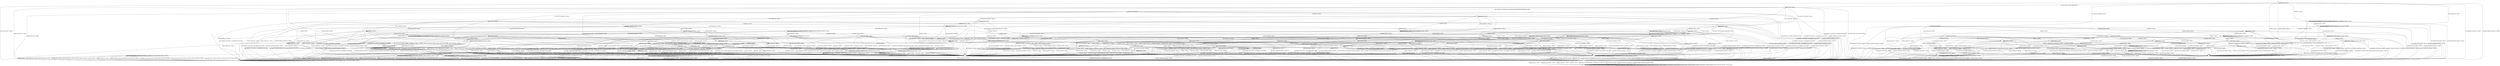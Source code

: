 digraph g {

	s0 [shape="circle" label="s0"];
	s1 [shape="circle" label="s1"];
	s2 [shape="circle" label="s2"];
	s3 [shape="circle" label="s3"];
	s4 [shape="circle" label="s4"];
	s5 [shape="circle" label="s5"];
	s6 [shape="circle" label="s6"];
	s7 [shape="circle" label="s7"];
	s8 [shape="circle" label="s8"];
	s9 [shape="circle" label="s9"];
	s10 [shape="circle" label="s10"];
	s11 [shape="circle" label="s11"];
	s12 [shape="circle" label="s12"];
	s13 [shape="circle" label="s13"];
	s14 [shape="circle" label="s14"];
	s15 [shape="circle" label="s15"];
	s16 [shape="circle" label="s16"];
	s17 [shape="circle" label="s17"];
	s18 [shape="circle" label="s18"];
	s19 [shape="circle" label="s19"];
	s20 [shape="circle" label="s20"];
	s21 [shape="circle" label="s21"];
	s22 [shape="circle" label="s22"];
	s23 [shape="circle" label="s23"];
	s24 [shape="circle" label="s24"];
	s25 [shape="circle" label="s25"];
	s26 [shape="circle" label="s26"];
	s27 [shape="circle" label="s27"];
	s28 [shape="circle" label="s28"];
	s29 [shape="circle" label="s29"];
	s30 [shape="circle" label="s30"];
	s31 [shape="circle" label="s31"];
	s32 [shape="circle" label="s32"];
	s33 [shape="circle" label="s33"];
	s34 [shape="circle" label="s34"];
	s35 [shape="circle" label="s35"];
	s36 [shape="circle" label="s36"];
	s37 [shape="circle" label="s37"];
	s38 [shape="circle" label="s38"];
	s39 [shape="circle" label="s39"];
	s40 [shape="circle" label="s40"];
	s41 [shape="circle" label="s41"];
	s42 [shape="circle" label="s42"];
	s43 [shape="circle" label="s43"];
	s44 [shape="circle" label="s44"];
	s45 [shape="circle" label="s45"];
	s46 [shape="circle" label="s46"];
	s47 [shape="circle" label="s47"];
	s48 [shape="circle" label="s48"];
	s49 [shape="circle" label="s49"];
	s50 [shape="circle" label="s50"];
	s51 [shape="circle" label="s51"];
	s52 [shape="circle" label="s52"];
	s53 [shape="circle" label="s53"];
	s54 [shape="circle" label="s54"];
	s55 [shape="circle" label="s55"];
	s56 [shape="circle" label="s56"];
	s57 [shape="circle" label="s57"];
	s58 [shape="circle" label="s58"];
	s59 [shape="circle" label="s59"];
	s60 [shape="circle" label="s60"];
	s61 [shape="circle" label="s61"];
	s62 [shape="circle" label="s62"];
	s63 [shape="circle" label="s63"];
	s64 [shape="circle" label="s64"];
	s65 [shape="circle" label="s65"];
	s66 [shape="circle" label="s66"];
	s67 [shape="circle" label="s67"];
	s68 [shape="circle" label="s68"];
	s69 [shape="circle" label="s69"];
	s70 [shape="circle" label="s70"];
	s71 [shape="circle" label="s71"];
	s72 [shape="circle" label="s72"];
	s73 [shape="circle" label="s73"];
	s74 [shape="circle" label="s74"];
	s75 [shape="circle" label="s75"];
	s76 [shape="circle" label="s76"];
	s0 -> s2 [label="RSA_CLIENT_HELLO / HELLO_VERIFY_REQUEST"];
	s0 -> s8 [label="RSA_CLIENT_KEY_EXCHANGE / TIMEOUT"];
	s0 -> s6 [label="CHANGE_CIPHER_SPEC / TIMEOUT"];
	s0 -> s5 [label="FINISHED / TIMEOUT"];
	s0 -> s0 [label="APPLICATION / TIMEOUT"];
	s0 -> s25 [label="CERTIFICATE / TIMEOUT"];
	s0 -> s10 [label="EMPTY_CERTIFICATE / TIMEOUT"];
	s0 -> s5 [label="CERTIFICATE_VERIFY / TIMEOUT"];
	s0 -> s1 [label="Alert(WARNING,CLOSE_NOTIFY) / TIMEOUT"];
	s0 -> s1 [label="Alert(FATAL,UNEXPECTED_MESSAGE) / TIMEOUT"];
	s1 -> s3 [label="RSA_CLIENT_HELLO / TIMEOUT"];
	s1 -> s3 [label="RSA_CLIENT_KEY_EXCHANGE / TIMEOUT"];
	s1 -> s3 [label="CHANGE_CIPHER_SPEC / TIMEOUT"];
	s1 -> s3 [label="FINISHED / TIMEOUT"];
	s1 -> s3 [label="APPLICATION / TIMEOUT"];
	s1 -> s3 [label="CERTIFICATE / TIMEOUT"];
	s1 -> s3 [label="EMPTY_CERTIFICATE / TIMEOUT"];
	s1 -> s3 [label="CERTIFICATE_VERIFY / TIMEOUT"];
	s1 -> s3 [label="Alert(WARNING,CLOSE_NOTIFY) / TIMEOUT"];
	s1 -> s3 [label="Alert(FATAL,UNEXPECTED_MESSAGE) / TIMEOUT"];
	s2 -> s4 [label="RSA_CLIENT_HELLO / SERVER_HELLO,CERTIFICATE,CERTIFICATE_REQUEST,SERVER_HELLO_DONE"];
	s2 -> s17 [label="RSA_CLIENT_KEY_EXCHANGE / TIMEOUT"];
	s2 -> s6 [label="CHANGE_CIPHER_SPEC / TIMEOUT"];
	s2 -> s29 [label="FINISHED / TIMEOUT"];
	s2 -> s2 [label="APPLICATION / TIMEOUT"];
	s2 -> s18 [label="CERTIFICATE / TIMEOUT"];
	s2 -> s21 [label="EMPTY_CERTIFICATE / TIMEOUT"];
	s2 -> s29 [label="CERTIFICATE_VERIFY / TIMEOUT"];
	s2 -> s1 [label="Alert(WARNING,CLOSE_NOTIFY) / Alert(WARNING,CLOSE_NOTIFY)"];
	s2 -> s1 [label="Alert(FATAL,UNEXPECTED_MESSAGE) / TIMEOUT"];
	s3 -> s3 [label="RSA_CLIENT_HELLO / SOCKET_CLOSED"];
	s3 -> s3 [label="RSA_CLIENT_KEY_EXCHANGE / SOCKET_CLOSED"];
	s3 -> s3 [label="CHANGE_CIPHER_SPEC / SOCKET_CLOSED"];
	s3 -> s3 [label="FINISHED / SOCKET_CLOSED"];
	s3 -> s3 [label="APPLICATION / SOCKET_CLOSED"];
	s3 -> s3 [label="CERTIFICATE / SOCKET_CLOSED"];
	s3 -> s3 [label="EMPTY_CERTIFICATE / SOCKET_CLOSED"];
	s3 -> s3 [label="CERTIFICATE_VERIFY / SOCKET_CLOSED"];
	s3 -> s3 [label="Alert(WARNING,CLOSE_NOTIFY) / SOCKET_CLOSED"];
	s3 -> s3 [label="Alert(FATAL,UNEXPECTED_MESSAGE) / SOCKET_CLOSED"];
	s4 -> s1 [label="RSA_CLIENT_HELLO / Alert(FATAL,UNEXPECTED_MESSAGE)"];
	s4 -> s7 [label="RSA_CLIENT_KEY_EXCHANGE / TIMEOUT"];
	s4 -> s6 [label="CHANGE_CIPHER_SPEC / TIMEOUT"];
	s4 -> s29 [label="FINISHED / TIMEOUT"];
	s4 -> s4 [label="APPLICATION / TIMEOUT"];
	s4 -> s48 [label="CERTIFICATE / TIMEOUT"];
	s4 -> s13 [label="EMPTY_CERTIFICATE / TIMEOUT"];
	s4 -> s29 [label="CERTIFICATE_VERIFY / TIMEOUT"];
	s4 -> s1 [label="Alert(WARNING,CLOSE_NOTIFY) / Alert(WARNING,CLOSE_NOTIFY)"];
	s4 -> s1 [label="Alert(FATAL,UNEXPECTED_MESSAGE) / TIMEOUT"];
	s5 -> s5 [label="RSA_CLIENT_HELLO / TIMEOUT"];
	s5 -> s5 [label="RSA_CLIENT_KEY_EXCHANGE / TIMEOUT"];
	s5 -> s6 [label="CHANGE_CIPHER_SPEC / TIMEOUT"];
	s5 -> s5 [label="FINISHED / TIMEOUT"];
	s5 -> s5 [label="APPLICATION / TIMEOUT"];
	s5 -> s5 [label="CERTIFICATE / TIMEOUT"];
	s5 -> s5 [label="EMPTY_CERTIFICATE / TIMEOUT"];
	s5 -> s5 [label="CERTIFICATE_VERIFY / TIMEOUT"];
	s5 -> s1 [label="Alert(WARNING,CLOSE_NOTIFY) / TIMEOUT"];
	s5 -> s1 [label="Alert(FATAL,UNEXPECTED_MESSAGE) / TIMEOUT"];
	s6 -> s6 [label="RSA_CLIENT_HELLO / TIMEOUT"];
	s6 -> s6 [label="RSA_CLIENT_KEY_EXCHANGE / TIMEOUT"];
	s6 -> s6 [label="CHANGE_CIPHER_SPEC / TIMEOUT"];
	s6 -> s6 [label="FINISHED / TIMEOUT"];
	s6 -> s6 [label="APPLICATION / TIMEOUT"];
	s6 -> s6 [label="CERTIFICATE / TIMEOUT"];
	s6 -> s6 [label="EMPTY_CERTIFICATE / TIMEOUT"];
	s6 -> s6 [label="CERTIFICATE_VERIFY / TIMEOUT"];
	s6 -> s6 [label="Alert(WARNING,CLOSE_NOTIFY) / TIMEOUT"];
	s6 -> s6 [label="Alert(FATAL,UNEXPECTED_MESSAGE) / TIMEOUT"];
	s7 -> s45 [label="RSA_CLIENT_HELLO / TIMEOUT"];
	s7 -> s29 [label="RSA_CLIENT_KEY_EXCHANGE / TIMEOUT"];
	s7 -> s30 [label="CHANGE_CIPHER_SPEC / TIMEOUT"];
	s7 -> s12 [label="FINISHED / TIMEOUT"];
	s7 -> s7 [label="APPLICATION / TIMEOUT"];
	s7 -> s54 [label="CERTIFICATE / TIMEOUT"];
	s7 -> s35 [label="EMPTY_CERTIFICATE / TIMEOUT"];
	s7 -> s14 [label="CERTIFICATE_VERIFY / TIMEOUT"];
	s7 -> s1 [label="Alert(WARNING,CLOSE_NOTIFY) / Alert(WARNING,CLOSE_NOTIFY)"];
	s7 -> s1 [label="Alert(FATAL,UNEXPECTED_MESSAGE) / TIMEOUT"];
	s8 -> s20 [label="RSA_CLIENT_HELLO / TIMEOUT"];
	s8 -> s5 [label="RSA_CLIENT_KEY_EXCHANGE / TIMEOUT"];
	s8 -> s9 [label="CHANGE_CIPHER_SPEC / TIMEOUT"];
	s8 -> s61 [label="FINISHED / TIMEOUT"];
	s8 -> s8 [label="APPLICATION / TIMEOUT"];
	s8 -> s37 [label="CERTIFICATE / TIMEOUT"];
	s8 -> s37 [label="EMPTY_CERTIFICATE / TIMEOUT"];
	s8 -> s11 [label="CERTIFICATE_VERIFY / TIMEOUT"];
	s8 -> s1 [label="Alert(WARNING,CLOSE_NOTIFY) / TIMEOUT"];
	s8 -> s1 [label="Alert(FATAL,UNEXPECTED_MESSAGE) / TIMEOUT"];
	s9 -> s1 [label="RSA_CLIENT_HELLO / TIMEOUT"];
	s9 -> s1 [label="RSA_CLIENT_KEY_EXCHANGE / TIMEOUT"];
	s9 -> s6 [label="CHANGE_CIPHER_SPEC / TIMEOUT"];
	s9 -> s1 [label="FINISHED / TIMEOUT"];
	s9 -> s9 [label="APPLICATION / TIMEOUT"];
	s9 -> s1 [label="CERTIFICATE / TIMEOUT"];
	s9 -> s1 [label="EMPTY_CERTIFICATE / TIMEOUT"];
	s9 -> s1 [label="CERTIFICATE_VERIFY / TIMEOUT"];
	s9 -> s9 [label="Alert(WARNING,CLOSE_NOTIFY) / TIMEOUT"];
	s9 -> s9 [label="Alert(FATAL,UNEXPECTED_MESSAGE) / TIMEOUT"];
	s10 -> s38 [label="RSA_CLIENT_HELLO / TIMEOUT"];
	s10 -> s37 [label="RSA_CLIENT_KEY_EXCHANGE / TIMEOUT"];
	s10 -> s9 [label="CHANGE_CIPHER_SPEC / TIMEOUT"];
	s10 -> s10 [label="FINISHED / TIMEOUT"];
	s10 -> s10 [label="APPLICATION / TIMEOUT"];
	s10 -> s5 [label="CERTIFICATE / TIMEOUT"];
	s10 -> s5 [label="EMPTY_CERTIFICATE / TIMEOUT"];
	s10 -> s10 [label="CERTIFICATE_VERIFY / TIMEOUT"];
	s10 -> s1 [label="Alert(WARNING,CLOSE_NOTIFY) / TIMEOUT"];
	s10 -> s1 [label="Alert(FATAL,UNEXPECTED_MESSAGE) / TIMEOUT"];
	s11 -> s43 [label="RSA_CLIENT_HELLO / TIMEOUT"];
	s11 -> s5 [label="RSA_CLIENT_KEY_EXCHANGE / TIMEOUT"];
	s11 -> s9 [label="CHANGE_CIPHER_SPEC / TIMEOUT"];
	s11 -> s36 [label="FINISHED / TIMEOUT"];
	s11 -> s11 [label="APPLICATION / TIMEOUT"];
	s11 -> s11 [label="CERTIFICATE / TIMEOUT"];
	s11 -> s11 [label="EMPTY_CERTIFICATE / TIMEOUT"];
	s11 -> s5 [label="CERTIFICATE_VERIFY / TIMEOUT"];
	s11 -> s1 [label="Alert(WARNING,CLOSE_NOTIFY) / TIMEOUT"];
	s11 -> s1 [label="Alert(FATAL,UNEXPECTED_MESSAGE) / TIMEOUT"];
	s12 -> s50 [label="RSA_CLIENT_HELLO / TIMEOUT"];
	s12 -> s29 [label="RSA_CLIENT_KEY_EXCHANGE / TIMEOUT"];
	s12 -> s19 [label="CHANGE_CIPHER_SPEC / TIMEOUT"];
	s12 -> s29 [label="FINISHED / TIMEOUT"];
	s12 -> s12 [label="APPLICATION / TIMEOUT"];
	s12 -> s42 [label="CERTIFICATE / TIMEOUT"];
	s12 -> s42 [label="EMPTY_CERTIFICATE / TIMEOUT"];
	s12 -> s12 [label="CERTIFICATE_VERIFY / TIMEOUT"];
	s12 -> s1 [label="Alert(WARNING,CLOSE_NOTIFY) / Alert(WARNING,CLOSE_NOTIFY)"];
	s12 -> s1 [label="Alert(FATAL,UNEXPECTED_MESSAGE) / TIMEOUT"];
	s13 -> s60 [label="RSA_CLIENT_HELLO / TIMEOUT"];
	s13 -> s35 [label="RSA_CLIENT_KEY_EXCHANGE / TIMEOUT"];
	s13 -> s15 [label="CHANGE_CIPHER_SPEC / TIMEOUT"];
	s13 -> s13 [label="FINISHED / TIMEOUT"];
	s13 -> s13 [label="APPLICATION / TIMEOUT"];
	s13 -> s29 [label="CERTIFICATE / TIMEOUT"];
	s13 -> s29 [label="EMPTY_CERTIFICATE / TIMEOUT"];
	s13 -> s28 [label="CERTIFICATE_VERIFY / TIMEOUT"];
	s13 -> s1 [label="Alert(WARNING,CLOSE_NOTIFY) / Alert(WARNING,CLOSE_NOTIFY)"];
	s13 -> s1 [label="Alert(FATAL,UNEXPECTED_MESSAGE) / TIMEOUT"];
	s14 -> s14 [label="RSA_CLIENT_HELLO / TIMEOUT"];
	s14 -> s29 [label="RSA_CLIENT_KEY_EXCHANGE / TIMEOUT"];
	s14 -> s16 [label="CHANGE_CIPHER_SPEC / TIMEOUT"];
	s14 -> s24 [label="FINISHED / TIMEOUT"];
	s14 -> s14 [label="APPLICATION / TIMEOUT"];
	s14 -> s14 [label="CERTIFICATE / TIMEOUT"];
	s14 -> s14 [label="EMPTY_CERTIFICATE / TIMEOUT"];
	s14 -> s29 [label="CERTIFICATE_VERIFY / TIMEOUT"];
	s14 -> s1 [label="Alert(WARNING,CLOSE_NOTIFY) / Alert(WARNING,CLOSE_NOTIFY)"];
	s14 -> s1 [label="Alert(FATAL,UNEXPECTED_MESSAGE) / TIMEOUT"];
	s15 -> s1 [label="RSA_CLIENT_HELLO / Alert(FATAL,BAD_CERTIFICATE)"];
	s15 -> s1 [label="RSA_CLIENT_KEY_EXCHANGE / Alert(FATAL,BAD_CERTIFICATE)"];
	s15 -> s6 [label="CHANGE_CIPHER_SPEC / TIMEOUT"];
	s15 -> s1 [label="FINISHED / Alert(FATAL,BAD_CERTIFICATE)"];
	s15 -> s15 [label="APPLICATION / TIMEOUT"];
	s15 -> s1 [label="CERTIFICATE / Alert(FATAL,BAD_CERTIFICATE)"];
	s15 -> s1 [label="EMPTY_CERTIFICATE / Alert(FATAL,BAD_CERTIFICATE)"];
	s15 -> s1 [label="CERTIFICATE_VERIFY / Alert(FATAL,BAD_CERTIFICATE)"];
	s15 -> s15 [label="Alert(WARNING,CLOSE_NOTIFY) / TIMEOUT"];
	s15 -> s15 [label="Alert(FATAL,UNEXPECTED_MESSAGE) / TIMEOUT"];
	s16 -> s1 [label="RSA_CLIENT_HELLO / Alert(FATAL,HANDSHAKE_FAILURE)"];
	s16 -> s1 [label="RSA_CLIENT_KEY_EXCHANGE / Alert(FATAL,HANDSHAKE_FAILURE)"];
	s16 -> s6 [label="CHANGE_CIPHER_SPEC / TIMEOUT"];
	s16 -> s1 [label="FINISHED / Alert(FATAL,HANDSHAKE_FAILURE)"];
	s16 -> s16 [label="APPLICATION / TIMEOUT"];
	s16 -> s1 [label="CERTIFICATE / Alert(FATAL,HANDSHAKE_FAILURE)"];
	s16 -> s1 [label="EMPTY_CERTIFICATE / Alert(FATAL,HANDSHAKE_FAILURE)"];
	s16 -> s1 [label="CERTIFICATE_VERIFY / Alert(FATAL,HANDSHAKE_FAILURE)"];
	s16 -> s16 [label="Alert(WARNING,CLOSE_NOTIFY) / TIMEOUT"];
	s16 -> s16 [label="Alert(FATAL,UNEXPECTED_MESSAGE) / TIMEOUT"];
	s17 -> s45 [label="RSA_CLIENT_HELLO / TIMEOUT"];
	s17 -> s29 [label="RSA_CLIENT_KEY_EXCHANGE / TIMEOUT"];
	s17 -> s19 [label="CHANGE_CIPHER_SPEC / TIMEOUT"];
	s17 -> s12 [label="FINISHED / TIMEOUT"];
	s17 -> s17 [label="APPLICATION / TIMEOUT"];
	s17 -> s40 [label="CERTIFICATE / TIMEOUT"];
	s17 -> s40 [label="EMPTY_CERTIFICATE / TIMEOUT"];
	s17 -> s67 [label="CERTIFICATE_VERIFY / TIMEOUT"];
	s17 -> s1 [label="Alert(WARNING,CLOSE_NOTIFY) / Alert(WARNING,CLOSE_NOTIFY)"];
	s17 -> s1 [label="Alert(FATAL,UNEXPECTED_MESSAGE) / TIMEOUT"];
	s18 -> s18 [label="RSA_CLIENT_HELLO / TIMEOUT"];
	s18 -> s26 [label="RSA_CLIENT_KEY_EXCHANGE / TIMEOUT"];
	s18 -> s6 [label="CHANGE_CIPHER_SPEC / TIMEOUT"];
	s18 -> s18 [label="FINISHED / TIMEOUT"];
	s18 -> s18 [label="APPLICATION / TIMEOUT"];
	s18 -> s29 [label="CERTIFICATE / TIMEOUT"];
	s18 -> s29 [label="EMPTY_CERTIFICATE / TIMEOUT"];
	s18 -> s23 [label="CERTIFICATE_VERIFY / TIMEOUT"];
	s18 -> s1 [label="Alert(WARNING,CLOSE_NOTIFY) / Alert(WARNING,CLOSE_NOTIFY)"];
	s18 -> s1 [label="Alert(FATAL,UNEXPECTED_MESSAGE) / TIMEOUT"];
	s19 -> s1 [label="RSA_CLIENT_HELLO / Alert(FATAL,UNEXPECTED_MESSAGE)"];
	s19 -> s1 [label="RSA_CLIENT_KEY_EXCHANGE / Alert(FATAL,UNEXPECTED_MESSAGE)"];
	s19 -> s6 [label="CHANGE_CIPHER_SPEC / TIMEOUT"];
	s19 -> s1 [label="FINISHED / Alert(FATAL,UNEXPECTED_MESSAGE)"];
	s19 -> s19 [label="APPLICATION / TIMEOUT"];
	s19 -> s1 [label="CERTIFICATE / Alert(FATAL,UNEXPECTED_MESSAGE)"];
	s19 -> s1 [label="EMPTY_CERTIFICATE / Alert(FATAL,UNEXPECTED_MESSAGE)"];
	s19 -> s1 [label="CERTIFICATE_VERIFY / Alert(FATAL,UNEXPECTED_MESSAGE)"];
	s19 -> s19 [label="Alert(WARNING,CLOSE_NOTIFY) / TIMEOUT"];
	s19 -> s19 [label="Alert(FATAL,UNEXPECTED_MESSAGE) / TIMEOUT"];
	s20 -> s5 [label="RSA_CLIENT_HELLO / TIMEOUT"];
	s20 -> s5 [label="RSA_CLIENT_KEY_EXCHANGE / TIMEOUT"];
	s20 -> s9 [label="CHANGE_CIPHER_SPEC / TIMEOUT"];
	s20 -> s63 [label="FINISHED / TIMEOUT"];
	s20 -> s20 [label="APPLICATION / TIMEOUT"];
	s20 -> s75 [label="CERTIFICATE / TIMEOUT"];
	s20 -> s75 [label="EMPTY_CERTIFICATE / TIMEOUT"];
	s20 -> s43 [label="CERTIFICATE_VERIFY / TIMEOUT"];
	s20 -> s1 [label="Alert(WARNING,CLOSE_NOTIFY) / TIMEOUT"];
	s20 -> s1 [label="Alert(FATAL,UNEXPECTED_MESSAGE) / TIMEOUT"];
	s21 -> s21 [label="RSA_CLIENT_HELLO / TIMEOUT"];
	s21 -> s40 [label="RSA_CLIENT_KEY_EXCHANGE / TIMEOUT"];
	s21 -> s19 [label="CHANGE_CIPHER_SPEC / TIMEOUT"];
	s21 -> s22 [label="FINISHED / TIMEOUT"];
	s21 -> s21 [label="APPLICATION / TIMEOUT"];
	s21 -> s29 [label="CERTIFICATE / TIMEOUT"];
	s21 -> s29 [label="EMPTY_CERTIFICATE / TIMEOUT"];
	s21 -> s23 [label="CERTIFICATE_VERIFY / TIMEOUT"];
	s21 -> s1 [label="Alert(WARNING,CLOSE_NOTIFY) / Alert(WARNING,CLOSE_NOTIFY)"];
	s21 -> s1 [label="Alert(FATAL,UNEXPECTED_MESSAGE) / TIMEOUT"];
	s22 -> s44 [label="RSA_CLIENT_HELLO / TIMEOUT"];
	s22 -> s42 [label="RSA_CLIENT_KEY_EXCHANGE / TIMEOUT"];
	s22 -> s19 [label="CHANGE_CIPHER_SPEC / TIMEOUT"];
	s22 -> s29 [label="FINISHED / TIMEOUT"];
	s22 -> s22 [label="APPLICATION / TIMEOUT"];
	s22 -> s29 [label="CERTIFICATE / TIMEOUT"];
	s22 -> s29 [label="EMPTY_CERTIFICATE / TIMEOUT"];
	s22 -> s57 [label="CERTIFICATE_VERIFY / TIMEOUT"];
	s22 -> s1 [label="Alert(WARNING,CLOSE_NOTIFY) / Alert(WARNING,CLOSE_NOTIFY)"];
	s22 -> s1 [label="Alert(FATAL,UNEXPECTED_MESSAGE) / TIMEOUT"];
	s23 -> s58 [label="RSA_CLIENT_HELLO / TIMEOUT"];
	s23 -> s27 [label="RSA_CLIENT_KEY_EXCHANGE / TIMEOUT"];
	s23 -> s19 [label="CHANGE_CIPHER_SPEC / TIMEOUT"];
	s23 -> s57 [label="FINISHED / TIMEOUT"];
	s23 -> s23 [label="APPLICATION / TIMEOUT"];
	s23 -> s29 [label="CERTIFICATE / TIMEOUT"];
	s23 -> s29 [label="EMPTY_CERTIFICATE / TIMEOUT"];
	s23 -> s29 [label="CERTIFICATE_VERIFY / TIMEOUT"];
	s23 -> s1 [label="Alert(WARNING,CLOSE_NOTIFY) / Alert(WARNING,CLOSE_NOTIFY)"];
	s23 -> s1 [label="Alert(FATAL,UNEXPECTED_MESSAGE) / TIMEOUT"];
	s24 -> s46 [label="RSA_CLIENT_HELLO / TIMEOUT"];
	s24 -> s29 [label="RSA_CLIENT_KEY_EXCHANGE / TIMEOUT"];
	s24 -> s16 [label="CHANGE_CIPHER_SPEC / TIMEOUT"];
	s24 -> s29 [label="FINISHED / TIMEOUT"];
	s24 -> s24 [label="APPLICATION / TIMEOUT"];
	s24 -> s55 [label="CERTIFICATE / TIMEOUT"];
	s24 -> s55 [label="EMPTY_CERTIFICATE / TIMEOUT"];
	s24 -> s29 [label="CERTIFICATE_VERIFY / TIMEOUT"];
	s24 -> s1 [label="Alert(WARNING,CLOSE_NOTIFY) / Alert(WARNING,CLOSE_NOTIFY)"];
	s24 -> s1 [label="Alert(FATAL,UNEXPECTED_MESSAGE) / TIMEOUT"];
	s25 -> s25 [label="RSA_CLIENT_HELLO / TIMEOUT"];
	s25 -> s25 [label="RSA_CLIENT_KEY_EXCHANGE / TIMEOUT"];
	s25 -> s6 [label="CHANGE_CIPHER_SPEC / TIMEOUT"];
	s25 -> s25 [label="FINISHED / TIMEOUT"];
	s25 -> s25 [label="APPLICATION / TIMEOUT"];
	s25 -> s5 [label="CERTIFICATE / TIMEOUT"];
	s25 -> s5 [label="EMPTY_CERTIFICATE / TIMEOUT"];
	s25 -> s10 [label="CERTIFICATE_VERIFY / TIMEOUT"];
	s25 -> s1 [label="Alert(WARNING,CLOSE_NOTIFY) / TIMEOUT"];
	s25 -> s1 [label="Alert(FATAL,UNEXPECTED_MESSAGE) / TIMEOUT"];
	s26 -> s26 [label="RSA_CLIENT_HELLO / TIMEOUT"];
	s26 -> s29 [label="RSA_CLIENT_KEY_EXCHANGE / TIMEOUT"];
	s26 -> s6 [label="CHANGE_CIPHER_SPEC / TIMEOUT"];
	s26 -> s69 [label="FINISHED / TIMEOUT"];
	s26 -> s26 [label="APPLICATION / TIMEOUT"];
	s26 -> s29 [label="CERTIFICATE / TIMEOUT"];
	s26 -> s29 [label="EMPTY_CERTIFICATE / TIMEOUT"];
	s26 -> s27 [label="CERTIFICATE_VERIFY / TIMEOUT"];
	s26 -> s1 [label="Alert(WARNING,CLOSE_NOTIFY) / Alert(WARNING,CLOSE_NOTIFY)"];
	s26 -> s1 [label="Alert(FATAL,UNEXPECTED_MESSAGE) / TIMEOUT"];
	s27 -> s73 [label="RSA_CLIENT_HELLO / TIMEOUT"];
	s27 -> s29 [label="RSA_CLIENT_KEY_EXCHANGE / TIMEOUT"];
	s27 -> s19 [label="CHANGE_CIPHER_SPEC / TIMEOUT"];
	s27 -> s66 [label="FINISHED / TIMEOUT"];
	s27 -> s27 [label="APPLICATION / TIMEOUT"];
	s27 -> s29 [label="CERTIFICATE / TIMEOUT"];
	s27 -> s29 [label="EMPTY_CERTIFICATE / TIMEOUT"];
	s27 -> s29 [label="CERTIFICATE_VERIFY / TIMEOUT"];
	s27 -> s1 [label="Alert(WARNING,CLOSE_NOTIFY) / Alert(WARNING,CLOSE_NOTIFY)"];
	s27 -> s1 [label="Alert(FATAL,UNEXPECTED_MESSAGE) / TIMEOUT"];
	s28 -> s34 [label="RSA_CLIENT_HELLO / TIMEOUT"];
	s28 -> s70 [label="RSA_CLIENT_KEY_EXCHANGE / TIMEOUT"];
	s28 -> s15 [label="CHANGE_CIPHER_SPEC / TIMEOUT"];
	s28 -> s28 [label="FINISHED / TIMEOUT"];
	s28 -> s28 [label="APPLICATION / TIMEOUT"];
	s28 -> s29 [label="CERTIFICATE / TIMEOUT"];
	s28 -> s29 [label="EMPTY_CERTIFICATE / TIMEOUT"];
	s28 -> s29 [label="CERTIFICATE_VERIFY / TIMEOUT"];
	s28 -> s1 [label="Alert(WARNING,CLOSE_NOTIFY) / Alert(WARNING,CLOSE_NOTIFY)"];
	s28 -> s1 [label="Alert(FATAL,UNEXPECTED_MESSAGE) / TIMEOUT"];
	s29 -> s29 [label="RSA_CLIENT_HELLO / TIMEOUT"];
	s29 -> s29 [label="RSA_CLIENT_KEY_EXCHANGE / TIMEOUT"];
	s29 -> s6 [label="CHANGE_CIPHER_SPEC / TIMEOUT"];
	s29 -> s29 [label="FINISHED / TIMEOUT"];
	s29 -> s29 [label="APPLICATION / TIMEOUT"];
	s29 -> s29 [label="CERTIFICATE / TIMEOUT"];
	s29 -> s29 [label="EMPTY_CERTIFICATE / TIMEOUT"];
	s29 -> s29 [label="CERTIFICATE_VERIFY / TIMEOUT"];
	s29 -> s1 [label="Alert(WARNING,CLOSE_NOTIFY) / Alert(WARNING,CLOSE_NOTIFY)"];
	s29 -> s1 [label="Alert(FATAL,UNEXPECTED_MESSAGE) / TIMEOUT"];
	s30 -> s39 [label="RSA_CLIENT_HELLO / TIMEOUT"];
	s30 -> s29 [label="RSA_CLIENT_KEY_EXCHANGE / TIMEOUT"];
	s30 -> s6 [label="CHANGE_CIPHER_SPEC / TIMEOUT"];
	s30 -> s47 [label="FINISHED / CHANGE_CIPHER_SPEC,FINISHED,CHANGE_CIPHER_SPEC,FINISHED"];
	s30 -> s30 [label="APPLICATION / TIMEOUT"];
	s30 -> s31 [label="CERTIFICATE / TIMEOUT"];
	s30 -> s59 [label="EMPTY_CERTIFICATE / TIMEOUT"];
	s30 -> s14 [label="CERTIFICATE_VERIFY / TIMEOUT"];
	s30 -> s30 [label="Alert(WARNING,CLOSE_NOTIFY) / TIMEOUT"];
	s30 -> s30 [label="Alert(FATAL,UNEXPECTED_MESSAGE) / TIMEOUT"];
	s31 -> s53 [label="RSA_CLIENT_HELLO / TIMEOUT"];
	s31 -> s29 [label="RSA_CLIENT_KEY_EXCHANGE / TIMEOUT"];
	s31 -> s19 [label="CHANGE_CIPHER_SPEC / TIMEOUT"];
	s31 -> s32 [label="FINISHED / TIMEOUT"];
	s31 -> s29 [label="APPLICATION / TIMEOUT"];
	s31 -> s29 [label="CERTIFICATE / TIMEOUT"];
	s31 -> s29 [label="EMPTY_CERTIFICATE / TIMEOUT"];
	s31 -> s31 [label="CERTIFICATE_VERIFY / TIMEOUT"];
	s31 -> s1 [label="Alert(WARNING,CLOSE_NOTIFY) / Alert(WARNING,CLOSE_NOTIFY)"];
	s31 -> s1 [label="Alert(FATAL,UNEXPECTED_MESSAGE) / TIMEOUT"];
	s32 -> s32 [label="RSA_CLIENT_HELLO / TIMEOUT"];
	s32 -> s29 [label="RSA_CLIENT_KEY_EXCHANGE / TIMEOUT"];
	s32 -> s33 [label="CHANGE_CIPHER_SPEC / TIMEOUT"];
	s32 -> s29 [label="FINISHED / TIMEOUT"];
	s32 -> s29 [label="APPLICATION / TIMEOUT"];
	s32 -> s29 [label="CERTIFICATE / TIMEOUT"];
	s32 -> s29 [label="EMPTY_CERTIFICATE / TIMEOUT"];
	s32 -> s32 [label="CERTIFICATE_VERIFY / TIMEOUT"];
	s32 -> s1 [label="Alert(WARNING,CLOSE_NOTIFY) / Alert(WARNING,CLOSE_NOTIFY)"];
	s32 -> s1 [label="Alert(FATAL,UNEXPECTED_MESSAGE) / TIMEOUT"];
	s33 -> s6 [label="RSA_CLIENT_HELLO / CHANGE_CIPHER_SPEC,FINISHED,CHANGE_CIPHER_SPEC,FINISHED"];
	s33 -> s6 [label="RSA_CLIENT_KEY_EXCHANGE / CHANGE_CIPHER_SPEC,UNKNOWN_MESSAGE,CHANGE_CIPHER_SPEC,UNKNOWN_MESSAGE"];
	s33 -> s6 [label="CHANGE_CIPHER_SPEC / TIMEOUT"];
	s33 -> s6 [label="FINISHED / CHANGE_CIPHER_SPEC,FINISHED,CHANGE_CIPHER_SPEC,FINISHED"];
	s33 -> s33 [label="APPLICATION / TIMEOUT"];
	s33 -> s6 [label="CERTIFICATE / CHANGE_CIPHER_SPEC,FINISHED,CHANGE_CIPHER_SPEC,FINISHED"];
	s33 -> s6 [label="EMPTY_CERTIFICATE / CHANGE_CIPHER_SPEC,FINISHED,CHANGE_CIPHER_SPEC,FINISHED"];
	s33 -> s6 [label="CERTIFICATE_VERIFY / CHANGE_CIPHER_SPEC,FINISHED,CHANGE_CIPHER_SPEC,FINISHED"];
	s33 -> s33 [label="Alert(WARNING,CLOSE_NOTIFY) / TIMEOUT"];
	s33 -> s33 [label="Alert(FATAL,UNEXPECTED_MESSAGE) / TIMEOUT"];
	s34 -> s29 [label="RSA_CLIENT_HELLO / TIMEOUT"];
	s34 -> s34 [label="RSA_CLIENT_KEY_EXCHANGE / TIMEOUT"];
	s34 -> s15 [label="CHANGE_CIPHER_SPEC / TIMEOUT"];
	s34 -> s34 [label="FINISHED / TIMEOUT"];
	s34 -> s34 [label="APPLICATION / TIMEOUT"];
	s34 -> s29 [label="CERTIFICATE / TIMEOUT"];
	s34 -> s29 [label="EMPTY_CERTIFICATE / TIMEOUT"];
	s34 -> s29 [label="CERTIFICATE_VERIFY / TIMEOUT"];
	s34 -> s1 [label="Alert(WARNING,CLOSE_NOTIFY) / Alert(WARNING,CLOSE_NOTIFY)"];
	s34 -> s1 [label="Alert(FATAL,UNEXPECTED_MESSAGE) / TIMEOUT"];
	s35 -> s74 [label="RSA_CLIENT_HELLO / TIMEOUT"];
	s35 -> s29 [label="RSA_CLIENT_KEY_EXCHANGE / TIMEOUT"];
	s35 -> s15 [label="CHANGE_CIPHER_SPEC / TIMEOUT"];
	s35 -> s65 [label="FINISHED / TIMEOUT"];
	s35 -> s35 [label="APPLICATION / TIMEOUT"];
	s35 -> s29 [label="CERTIFICATE / TIMEOUT"];
	s35 -> s29 [label="EMPTY_CERTIFICATE / TIMEOUT"];
	s35 -> s70 [label="CERTIFICATE_VERIFY / TIMEOUT"];
	s35 -> s1 [label="Alert(WARNING,CLOSE_NOTIFY) / Alert(WARNING,CLOSE_NOTIFY)"];
	s35 -> s1 [label="Alert(FATAL,UNEXPECTED_MESSAGE) / TIMEOUT"];
	s36 -> s41 [label="RSA_CLIENT_HELLO / TIMEOUT"];
	s36 -> s5 [label="RSA_CLIENT_KEY_EXCHANGE / TIMEOUT"];
	s36 -> s9 [label="CHANGE_CIPHER_SPEC / TIMEOUT"];
	s36 -> s5 [label="FINISHED / TIMEOUT"];
	s36 -> s36 [label="APPLICATION / TIMEOUT"];
	s36 -> s72 [label="CERTIFICATE / TIMEOUT"];
	s36 -> s72 [label="EMPTY_CERTIFICATE / TIMEOUT"];
	s36 -> s5 [label="CERTIFICATE_VERIFY / TIMEOUT"];
	s36 -> s1 [label="Alert(WARNING,CLOSE_NOTIFY) / TIMEOUT"];
	s36 -> s1 [label="Alert(FATAL,UNEXPECTED_MESSAGE) / TIMEOUT"];
	s37 -> s75 [label="RSA_CLIENT_HELLO / TIMEOUT"];
	s37 -> s5 [label="RSA_CLIENT_KEY_EXCHANGE / TIMEOUT"];
	s37 -> s9 [label="CHANGE_CIPHER_SPEC / TIMEOUT"];
	s37 -> s62 [label="FINISHED / TIMEOUT"];
	s37 -> s37 [label="APPLICATION / TIMEOUT"];
	s37 -> s5 [label="CERTIFICATE / TIMEOUT"];
	s37 -> s5 [label="EMPTY_CERTIFICATE / TIMEOUT"];
	s37 -> s11 [label="CERTIFICATE_VERIFY / TIMEOUT"];
	s37 -> s1 [label="Alert(WARNING,CLOSE_NOTIFY) / TIMEOUT"];
	s37 -> s1 [label="Alert(FATAL,UNEXPECTED_MESSAGE) / TIMEOUT"];
	s38 -> s5 [label="RSA_CLIENT_HELLO / TIMEOUT"];
	s38 -> s75 [label="RSA_CLIENT_KEY_EXCHANGE / TIMEOUT"];
	s38 -> s9 [label="CHANGE_CIPHER_SPEC / TIMEOUT"];
	s38 -> s64 [label="FINISHED / TIMEOUT"];
	s38 -> s38 [label="APPLICATION / TIMEOUT"];
	s38 -> s5 [label="CERTIFICATE / TIMEOUT"];
	s38 -> s5 [label="EMPTY_CERTIFICATE / TIMEOUT"];
	s38 -> s38 [label="CERTIFICATE_VERIFY / TIMEOUT"];
	s38 -> s1 [label="Alert(WARNING,CLOSE_NOTIFY) / TIMEOUT"];
	s38 -> s1 [label="Alert(FATAL,UNEXPECTED_MESSAGE) / TIMEOUT"];
	s39 -> s29 [label="RSA_CLIENT_HELLO / TIMEOUT"];
	s39 -> s29 [label="RSA_CLIENT_KEY_EXCHANGE / TIMEOUT"];
	s39 -> s19 [label="CHANGE_CIPHER_SPEC / TIMEOUT"];
	s39 -> s50 [label="FINISHED / TIMEOUT"];
	s39 -> s29 [label="APPLICATION / TIMEOUT"];
	s39 -> s53 [label="CERTIFICATE / TIMEOUT"];
	s39 -> s53 [label="EMPTY_CERTIFICATE / TIMEOUT"];
	s39 -> s39 [label="CERTIFICATE_VERIFY / TIMEOUT"];
	s39 -> s1 [label="Alert(WARNING,CLOSE_NOTIFY) / Alert(WARNING,CLOSE_NOTIFY)"];
	s39 -> s1 [label="Alert(FATAL,UNEXPECTED_MESSAGE) / TIMEOUT"];
	s40 -> s53 [label="RSA_CLIENT_HELLO / TIMEOUT"];
	s40 -> s29 [label="RSA_CLIENT_KEY_EXCHANGE / TIMEOUT"];
	s40 -> s19 [label="CHANGE_CIPHER_SPEC / TIMEOUT"];
	s40 -> s42 [label="FINISHED / TIMEOUT"];
	s40 -> s40 [label="APPLICATION / TIMEOUT"];
	s40 -> s29 [label="CERTIFICATE / TIMEOUT"];
	s40 -> s29 [label="EMPTY_CERTIFICATE / TIMEOUT"];
	s40 -> s27 [label="CERTIFICATE_VERIFY / TIMEOUT"];
	s40 -> s1 [label="Alert(WARNING,CLOSE_NOTIFY) / Alert(WARNING,CLOSE_NOTIFY)"];
	s40 -> s1 [label="Alert(FATAL,UNEXPECTED_MESSAGE) / TIMEOUT"];
	s41 -> s5 [label="RSA_CLIENT_HELLO / TIMEOUT"];
	s41 -> s5 [label="RSA_CLIENT_KEY_EXCHANGE / TIMEOUT"];
	s41 -> s9 [label="CHANGE_CIPHER_SPEC / TIMEOUT"];
	s41 -> s5 [label="FINISHED / TIMEOUT"];
	s41 -> s41 [label="APPLICATION / TIMEOUT"];
	s41 -> s41 [label="CERTIFICATE / TIMEOUT"];
	s41 -> s41 [label="EMPTY_CERTIFICATE / TIMEOUT"];
	s41 -> s5 [label="CERTIFICATE_VERIFY / TIMEOUT"];
	s41 -> s1 [label="Alert(WARNING,CLOSE_NOTIFY) / TIMEOUT"];
	s41 -> s1 [label="Alert(FATAL,UNEXPECTED_MESSAGE) / TIMEOUT"];
	s42 -> s51 [label="RSA_CLIENT_HELLO / TIMEOUT"];
	s42 -> s29 [label="RSA_CLIENT_KEY_EXCHANGE / TIMEOUT"];
	s42 -> s19 [label="CHANGE_CIPHER_SPEC / TIMEOUT"];
	s42 -> s29 [label="FINISHED / TIMEOUT"];
	s42 -> s42 [label="APPLICATION / TIMEOUT"];
	s42 -> s29 [label="CERTIFICATE / TIMEOUT"];
	s42 -> s29 [label="EMPTY_CERTIFICATE / TIMEOUT"];
	s42 -> s66 [label="CERTIFICATE_VERIFY / TIMEOUT"];
	s42 -> s1 [label="Alert(WARNING,CLOSE_NOTIFY) / Alert(WARNING,CLOSE_NOTIFY)"];
	s42 -> s1 [label="Alert(FATAL,UNEXPECTED_MESSAGE) / TIMEOUT"];
	s43 -> s5 [label="RSA_CLIENT_HELLO / TIMEOUT"];
	s43 -> s5 [label="RSA_CLIENT_KEY_EXCHANGE / TIMEOUT"];
	s43 -> s9 [label="CHANGE_CIPHER_SPEC / TIMEOUT"];
	s43 -> s41 [label="FINISHED / TIMEOUT"];
	s43 -> s43 [label="APPLICATION / TIMEOUT"];
	s43 -> s43 [label="CERTIFICATE / TIMEOUT"];
	s43 -> s43 [label="EMPTY_CERTIFICATE / TIMEOUT"];
	s43 -> s5 [label="CERTIFICATE_VERIFY / TIMEOUT"];
	s43 -> s1 [label="Alert(WARNING,CLOSE_NOTIFY) / TIMEOUT"];
	s43 -> s1 [label="Alert(FATAL,UNEXPECTED_MESSAGE) / TIMEOUT"];
	s44 -> s29 [label="RSA_CLIENT_HELLO / TIMEOUT"];
	s44 -> s51 [label="RSA_CLIENT_KEY_EXCHANGE / TIMEOUT"];
	s44 -> s19 [label="CHANGE_CIPHER_SPEC / TIMEOUT"];
	s44 -> s29 [label="FINISHED / TIMEOUT"];
	s44 -> s44 [label="APPLICATION / TIMEOUT"];
	s44 -> s29 [label="CERTIFICATE / TIMEOUT"];
	s44 -> s29 [label="EMPTY_CERTIFICATE / TIMEOUT"];
	s44 -> s52 [label="CERTIFICATE_VERIFY / TIMEOUT"];
	s44 -> s1 [label="Alert(WARNING,CLOSE_NOTIFY) / Alert(WARNING,CLOSE_NOTIFY)"];
	s44 -> s1 [label="Alert(FATAL,UNEXPECTED_MESSAGE) / TIMEOUT"];
	s45 -> s29 [label="RSA_CLIENT_HELLO / TIMEOUT"];
	s45 -> s29 [label="RSA_CLIENT_KEY_EXCHANGE / TIMEOUT"];
	s45 -> s19 [label="CHANGE_CIPHER_SPEC / TIMEOUT"];
	s45 -> s50 [label="FINISHED / TIMEOUT"];
	s45 -> s45 [label="APPLICATION / TIMEOUT"];
	s45 -> s53 [label="CERTIFICATE / TIMEOUT"];
	s45 -> s53 [label="EMPTY_CERTIFICATE / TIMEOUT"];
	s45 -> s45 [label="CERTIFICATE_VERIFY / TIMEOUT"];
	s45 -> s1 [label="Alert(WARNING,CLOSE_NOTIFY) / Alert(WARNING,CLOSE_NOTIFY)"];
	s45 -> s1 [label="Alert(FATAL,UNEXPECTED_MESSAGE) / TIMEOUT"];
	s46 -> s29 [label="RSA_CLIENT_HELLO / TIMEOUT"];
	s46 -> s29 [label="RSA_CLIENT_KEY_EXCHANGE / TIMEOUT"];
	s46 -> s16 [label="CHANGE_CIPHER_SPEC / TIMEOUT"];
	s46 -> s29 [label="FINISHED / TIMEOUT"];
	s46 -> s46 [label="APPLICATION / TIMEOUT"];
	s46 -> s56 [label="CERTIFICATE / TIMEOUT"];
	s46 -> s56 [label="EMPTY_CERTIFICATE / TIMEOUT"];
	s46 -> s29 [label="CERTIFICATE_VERIFY / TIMEOUT"];
	s46 -> s1 [label="Alert(WARNING,CLOSE_NOTIFY) / Alert(WARNING,CLOSE_NOTIFY)"];
	s46 -> s1 [label="Alert(FATAL,UNEXPECTED_MESSAGE) / TIMEOUT"];
	s47 -> s47 [label="RSA_CLIENT_HELLO / TIMEOUT"];
	s47 -> s47 [label="RSA_CLIENT_KEY_EXCHANGE / TIMEOUT"];
	s47 -> s6 [label="CHANGE_CIPHER_SPEC / TIMEOUT"];
	s47 -> s47 [label="FINISHED / TIMEOUT"];
	s47 -> s1 [label="APPLICATION / APPLICATION"];
	s47 -> s47 [label="CERTIFICATE / TIMEOUT"];
	s47 -> s47 [label="EMPTY_CERTIFICATE / TIMEOUT"];
	s47 -> s47 [label="CERTIFICATE_VERIFY / TIMEOUT"];
	s47 -> s1 [label="Alert(WARNING,CLOSE_NOTIFY) / TIMEOUT"];
	s47 -> s1 [label="Alert(FATAL,UNEXPECTED_MESSAGE) / TIMEOUT"];
	s48 -> s18 [label="RSA_CLIENT_HELLO / TIMEOUT"];
	s48 -> s49 [label="RSA_CLIENT_KEY_EXCHANGE / TIMEOUT"];
	s48 -> s6 [label="CHANGE_CIPHER_SPEC / TIMEOUT"];
	s48 -> s18 [label="FINISHED / TIMEOUT"];
	s48 -> s48 [label="APPLICATION / TIMEOUT"];
	s48 -> s29 [label="CERTIFICATE / TIMEOUT"];
	s48 -> s29 [label="EMPTY_CERTIFICATE / TIMEOUT"];
	s48 -> s27 [label="CERTIFICATE_VERIFY / TIMEOUT"];
	s48 -> s1 [label="Alert(WARNING,CLOSE_NOTIFY) / Alert(WARNING,CLOSE_NOTIFY)"];
	s48 -> s1 [label="Alert(FATAL,UNEXPECTED_MESSAGE) / TIMEOUT"];
	s49 -> s26 [label="RSA_CLIENT_HELLO / TIMEOUT"];
	s49 -> s29 [label="RSA_CLIENT_KEY_EXCHANGE / TIMEOUT"];
	s49 -> s6 [label="CHANGE_CIPHER_SPEC / TIMEOUT"];
	s49 -> s69 [label="FINISHED / TIMEOUT"];
	s49 -> s49 [label="APPLICATION / TIMEOUT"];
	s49 -> s29 [label="CERTIFICATE / TIMEOUT"];
	s49 -> s29 [label="EMPTY_CERTIFICATE / TIMEOUT"];
	s49 -> s54 [label="CERTIFICATE_VERIFY / TIMEOUT"];
	s49 -> s1 [label="Alert(WARNING,CLOSE_NOTIFY) / Alert(WARNING,CLOSE_NOTIFY)"];
	s49 -> s1 [label="Alert(FATAL,UNEXPECTED_MESSAGE) / TIMEOUT"];
	s50 -> s29 [label="RSA_CLIENT_HELLO / TIMEOUT"];
	s50 -> s29 [label="RSA_CLIENT_KEY_EXCHANGE / TIMEOUT"];
	s50 -> s19 [label="CHANGE_CIPHER_SPEC / TIMEOUT"];
	s50 -> s29 [label="FINISHED / TIMEOUT"];
	s50 -> s50 [label="APPLICATION / TIMEOUT"];
	s50 -> s51 [label="CERTIFICATE / TIMEOUT"];
	s50 -> s51 [label="EMPTY_CERTIFICATE / TIMEOUT"];
	s50 -> s50 [label="CERTIFICATE_VERIFY / TIMEOUT"];
	s50 -> s1 [label="Alert(WARNING,CLOSE_NOTIFY) / Alert(WARNING,CLOSE_NOTIFY)"];
	s50 -> s1 [label="Alert(FATAL,UNEXPECTED_MESSAGE) / TIMEOUT"];
	s51 -> s29 [label="RSA_CLIENT_HELLO / TIMEOUT"];
	s51 -> s29 [label="RSA_CLIENT_KEY_EXCHANGE / TIMEOUT"];
	s51 -> s19 [label="CHANGE_CIPHER_SPEC / TIMEOUT"];
	s51 -> s29 [label="FINISHED / TIMEOUT"];
	s51 -> s51 [label="APPLICATION / TIMEOUT"];
	s51 -> s29 [label="CERTIFICATE / TIMEOUT"];
	s51 -> s29 [label="EMPTY_CERTIFICATE / TIMEOUT"];
	s51 -> s71 [label="CERTIFICATE_VERIFY / TIMEOUT"];
	s51 -> s1 [label="Alert(WARNING,CLOSE_NOTIFY) / Alert(WARNING,CLOSE_NOTIFY)"];
	s51 -> s1 [label="Alert(FATAL,UNEXPECTED_MESSAGE) / TIMEOUT"];
	s52 -> s29 [label="RSA_CLIENT_HELLO / TIMEOUT"];
	s52 -> s71 [label="RSA_CLIENT_KEY_EXCHANGE / TIMEOUT"];
	s52 -> s19 [label="CHANGE_CIPHER_SPEC / TIMEOUT"];
	s52 -> s29 [label="FINISHED / TIMEOUT"];
	s52 -> s52 [label="APPLICATION / TIMEOUT"];
	s52 -> s29 [label="CERTIFICATE / TIMEOUT"];
	s52 -> s29 [label="EMPTY_CERTIFICATE / TIMEOUT"];
	s52 -> s29 [label="CERTIFICATE_VERIFY / TIMEOUT"];
	s52 -> s1 [label="Alert(WARNING,CLOSE_NOTIFY) / Alert(WARNING,CLOSE_NOTIFY)"];
	s52 -> s1 [label="Alert(FATAL,UNEXPECTED_MESSAGE) / TIMEOUT"];
	s53 -> s29 [label="RSA_CLIENT_HELLO / TIMEOUT"];
	s53 -> s29 [label="RSA_CLIENT_KEY_EXCHANGE / TIMEOUT"];
	s53 -> s19 [label="CHANGE_CIPHER_SPEC / TIMEOUT"];
	s53 -> s51 [label="FINISHED / TIMEOUT"];
	s53 -> s53 [label="APPLICATION / TIMEOUT"];
	s53 -> s29 [label="CERTIFICATE / TIMEOUT"];
	s53 -> s29 [label="EMPTY_CERTIFICATE / TIMEOUT"];
	s53 -> s73 [label="CERTIFICATE_VERIFY / TIMEOUT"];
	s53 -> s1 [label="Alert(WARNING,CLOSE_NOTIFY) / Alert(WARNING,CLOSE_NOTIFY)"];
	s53 -> s1 [label="Alert(FATAL,UNEXPECTED_MESSAGE) / TIMEOUT"];
	s54 -> s53 [label="RSA_CLIENT_HELLO / TIMEOUT"];
	s54 -> s29 [label="RSA_CLIENT_KEY_EXCHANGE / TIMEOUT"];
	s54 -> s30 [label="CHANGE_CIPHER_SPEC / TIMEOUT"];
	s54 -> s42 [label="FINISHED / TIMEOUT"];
	s54 -> s54 [label="APPLICATION / TIMEOUT"];
	s54 -> s29 [label="CERTIFICATE / TIMEOUT"];
	s54 -> s29 [label="EMPTY_CERTIFICATE / TIMEOUT"];
	s54 -> s54 [label="CERTIFICATE_VERIFY / TIMEOUT"];
	s54 -> s1 [label="Alert(WARNING,CLOSE_NOTIFY) / Alert(WARNING,CLOSE_NOTIFY)"];
	s54 -> s1 [label="Alert(FATAL,UNEXPECTED_MESSAGE) / TIMEOUT"];
	s55 -> s56 [label="RSA_CLIENT_HELLO / TIMEOUT"];
	s55 -> s29 [label="RSA_CLIENT_KEY_EXCHANGE / TIMEOUT"];
	s55 -> s16 [label="CHANGE_CIPHER_SPEC / TIMEOUT"];
	s55 -> s29 [label="FINISHED / TIMEOUT"];
	s55 -> s55 [label="APPLICATION / TIMEOUT"];
	s55 -> s29 [label="CERTIFICATE / TIMEOUT"];
	s55 -> s29 [label="EMPTY_CERTIFICATE / TIMEOUT"];
	s55 -> s29 [label="CERTIFICATE_VERIFY / TIMEOUT"];
	s55 -> s1 [label="Alert(WARNING,CLOSE_NOTIFY) / Alert(WARNING,CLOSE_NOTIFY)"];
	s55 -> s1 [label="Alert(FATAL,UNEXPECTED_MESSAGE) / TIMEOUT"];
	s56 -> s29 [label="RSA_CLIENT_HELLO / TIMEOUT"];
	s56 -> s29 [label="RSA_CLIENT_KEY_EXCHANGE / TIMEOUT"];
	s56 -> s16 [label="CHANGE_CIPHER_SPEC / TIMEOUT"];
	s56 -> s29 [label="FINISHED / TIMEOUT"];
	s56 -> s56 [label="APPLICATION / TIMEOUT"];
	s56 -> s29 [label="CERTIFICATE / TIMEOUT"];
	s56 -> s29 [label="EMPTY_CERTIFICATE / TIMEOUT"];
	s56 -> s29 [label="CERTIFICATE_VERIFY / TIMEOUT"];
	s56 -> s1 [label="Alert(WARNING,CLOSE_NOTIFY) / Alert(WARNING,CLOSE_NOTIFY)"];
	s56 -> s1 [label="Alert(FATAL,UNEXPECTED_MESSAGE) / TIMEOUT"];
	s57 -> s52 [label="RSA_CLIENT_HELLO / TIMEOUT"];
	s57 -> s66 [label="RSA_CLIENT_KEY_EXCHANGE / TIMEOUT"];
	s57 -> s19 [label="CHANGE_CIPHER_SPEC / TIMEOUT"];
	s57 -> s29 [label="FINISHED / TIMEOUT"];
	s57 -> s57 [label="APPLICATION / TIMEOUT"];
	s57 -> s29 [label="CERTIFICATE / TIMEOUT"];
	s57 -> s29 [label="EMPTY_CERTIFICATE / TIMEOUT"];
	s57 -> s29 [label="CERTIFICATE_VERIFY / TIMEOUT"];
	s57 -> s1 [label="Alert(WARNING,CLOSE_NOTIFY) / Alert(WARNING,CLOSE_NOTIFY)"];
	s57 -> s1 [label="Alert(FATAL,UNEXPECTED_MESSAGE) / TIMEOUT"];
	s58 -> s29 [label="RSA_CLIENT_HELLO / TIMEOUT"];
	s58 -> s73 [label="RSA_CLIENT_KEY_EXCHANGE / TIMEOUT"];
	s58 -> s19 [label="CHANGE_CIPHER_SPEC / TIMEOUT"];
	s58 -> s52 [label="FINISHED / TIMEOUT"];
	s58 -> s58 [label="APPLICATION / TIMEOUT"];
	s58 -> s29 [label="CERTIFICATE / TIMEOUT"];
	s58 -> s29 [label="EMPTY_CERTIFICATE / TIMEOUT"];
	s58 -> s29 [label="CERTIFICATE_VERIFY / TIMEOUT"];
	s58 -> s1 [label="Alert(WARNING,CLOSE_NOTIFY) / Alert(WARNING,CLOSE_NOTIFY)"];
	s58 -> s1 [label="Alert(FATAL,UNEXPECTED_MESSAGE) / TIMEOUT"];
	s59 -> s59 [label="RSA_CLIENT_HELLO / TIMEOUT"];
	s59 -> s29 [label="RSA_CLIENT_KEY_EXCHANGE / TIMEOUT"];
	s59 -> s15 [label="CHANGE_CIPHER_SPEC / TIMEOUT"];
	s59 -> s59 [label="FINISHED / TIMEOUT"];
	s59 -> s29 [label="APPLICATION / TIMEOUT"];
	s59 -> s29 [label="CERTIFICATE / TIMEOUT"];
	s59 -> s29 [label="EMPTY_CERTIFICATE / TIMEOUT"];
	s59 -> s70 [label="CERTIFICATE_VERIFY / TIMEOUT"];
	s59 -> s1 [label="Alert(WARNING,CLOSE_NOTIFY) / Alert(WARNING,CLOSE_NOTIFY)"];
	s59 -> s1 [label="Alert(FATAL,UNEXPECTED_MESSAGE) / TIMEOUT"];
	s60 -> s29 [label="RSA_CLIENT_HELLO / TIMEOUT"];
	s60 -> s74 [label="RSA_CLIENT_KEY_EXCHANGE / TIMEOUT"];
	s60 -> s15 [label="CHANGE_CIPHER_SPEC / TIMEOUT"];
	s60 -> s60 [label="FINISHED / TIMEOUT"];
	s60 -> s60 [label="APPLICATION / TIMEOUT"];
	s60 -> s29 [label="CERTIFICATE / TIMEOUT"];
	s60 -> s29 [label="EMPTY_CERTIFICATE / TIMEOUT"];
	s60 -> s34 [label="CERTIFICATE_VERIFY / TIMEOUT"];
	s60 -> s1 [label="Alert(WARNING,CLOSE_NOTIFY) / Alert(WARNING,CLOSE_NOTIFY)"];
	s60 -> s1 [label="Alert(FATAL,UNEXPECTED_MESSAGE) / TIMEOUT"];
	s61 -> s63 [label="RSA_CLIENT_HELLO / TIMEOUT"];
	s61 -> s5 [label="RSA_CLIENT_KEY_EXCHANGE / TIMEOUT"];
	s61 -> s9 [label="CHANGE_CIPHER_SPEC / TIMEOUT"];
	s61 -> s5 [label="FINISHED / TIMEOUT"];
	s61 -> s61 [label="APPLICATION / TIMEOUT"];
	s61 -> s62 [label="CERTIFICATE / TIMEOUT"];
	s61 -> s62 [label="EMPTY_CERTIFICATE / TIMEOUT"];
	s61 -> s36 [label="CERTIFICATE_VERIFY / TIMEOUT"];
	s61 -> s1 [label="Alert(WARNING,CLOSE_NOTIFY) / TIMEOUT"];
	s61 -> s1 [label="Alert(FATAL,UNEXPECTED_MESSAGE) / TIMEOUT"];
	s62 -> s76 [label="RSA_CLIENT_HELLO / TIMEOUT"];
	s62 -> s5 [label="RSA_CLIENT_KEY_EXCHANGE / TIMEOUT"];
	s62 -> s9 [label="CHANGE_CIPHER_SPEC / TIMEOUT"];
	s62 -> s5 [label="FINISHED / TIMEOUT"];
	s62 -> s62 [label="APPLICATION / TIMEOUT"];
	s62 -> s5 [label="CERTIFICATE / TIMEOUT"];
	s62 -> s5 [label="EMPTY_CERTIFICATE / TIMEOUT"];
	s62 -> s72 [label="CERTIFICATE_VERIFY / TIMEOUT"];
	s62 -> s1 [label="Alert(WARNING,CLOSE_NOTIFY) / TIMEOUT"];
	s62 -> s1 [label="Alert(FATAL,UNEXPECTED_MESSAGE) / TIMEOUT"];
	s63 -> s5 [label="RSA_CLIENT_HELLO / TIMEOUT"];
	s63 -> s5 [label="RSA_CLIENT_KEY_EXCHANGE / TIMEOUT"];
	s63 -> s9 [label="CHANGE_CIPHER_SPEC / TIMEOUT"];
	s63 -> s5 [label="FINISHED / TIMEOUT"];
	s63 -> s63 [label="APPLICATION / TIMEOUT"];
	s63 -> s76 [label="CERTIFICATE / TIMEOUT"];
	s63 -> s76 [label="EMPTY_CERTIFICATE / TIMEOUT"];
	s63 -> s41 [label="CERTIFICATE_VERIFY / TIMEOUT"];
	s63 -> s1 [label="Alert(WARNING,CLOSE_NOTIFY) / TIMEOUT"];
	s63 -> s1 [label="Alert(FATAL,UNEXPECTED_MESSAGE) / TIMEOUT"];
	s64 -> s5 [label="RSA_CLIENT_HELLO / TIMEOUT"];
	s64 -> s76 [label="RSA_CLIENT_KEY_EXCHANGE / TIMEOUT"];
	s64 -> s9 [label="CHANGE_CIPHER_SPEC / TIMEOUT"];
	s64 -> s5 [label="FINISHED / TIMEOUT"];
	s64 -> s64 [label="APPLICATION / TIMEOUT"];
	s64 -> s5 [label="CERTIFICATE / TIMEOUT"];
	s64 -> s5 [label="EMPTY_CERTIFICATE / TIMEOUT"];
	s64 -> s64 [label="CERTIFICATE_VERIFY / TIMEOUT"];
	s64 -> s1 [label="Alert(WARNING,CLOSE_NOTIFY) / TIMEOUT"];
	s64 -> s1 [label="Alert(FATAL,UNEXPECTED_MESSAGE) / TIMEOUT"];
	s65 -> s65 [label="RSA_CLIENT_HELLO / TIMEOUT"];
	s65 -> s29 [label="RSA_CLIENT_KEY_EXCHANGE / TIMEOUT"];
	s65 -> s15 [label="CHANGE_CIPHER_SPEC / TIMEOUT"];
	s65 -> s29 [label="FINISHED / TIMEOUT"];
	s65 -> s65 [label="APPLICATION / TIMEOUT"];
	s65 -> s29 [label="CERTIFICATE / TIMEOUT"];
	s65 -> s29 [label="EMPTY_CERTIFICATE / TIMEOUT"];
	s65 -> s68 [label="CERTIFICATE_VERIFY / TIMEOUT"];
	s65 -> s1 [label="Alert(WARNING,CLOSE_NOTIFY) / Alert(WARNING,CLOSE_NOTIFY)"];
	s65 -> s1 [label="Alert(FATAL,UNEXPECTED_MESSAGE) / TIMEOUT"];
	s66 -> s71 [label="RSA_CLIENT_HELLO / TIMEOUT"];
	s66 -> s29 [label="RSA_CLIENT_KEY_EXCHANGE / TIMEOUT"];
	s66 -> s19 [label="CHANGE_CIPHER_SPEC / TIMEOUT"];
	s66 -> s29 [label="FINISHED / TIMEOUT"];
	s66 -> s66 [label="APPLICATION / TIMEOUT"];
	s66 -> s29 [label="CERTIFICATE / TIMEOUT"];
	s66 -> s29 [label="EMPTY_CERTIFICATE / TIMEOUT"];
	s66 -> s29 [label="CERTIFICATE_VERIFY / TIMEOUT"];
	s66 -> s1 [label="Alert(WARNING,CLOSE_NOTIFY) / Alert(WARNING,CLOSE_NOTIFY)"];
	s66 -> s1 [label="Alert(FATAL,UNEXPECTED_MESSAGE) / TIMEOUT"];
	s67 -> s45 [label="RSA_CLIENT_HELLO / TIMEOUT"];
	s67 -> s29 [label="RSA_CLIENT_KEY_EXCHANGE / TIMEOUT"];
	s67 -> s19 [label="CHANGE_CIPHER_SPEC / TIMEOUT"];
	s67 -> s12 [label="FINISHED / TIMEOUT"];
	s67 -> s67 [label="APPLICATION / TIMEOUT"];
	s67 -> s27 [label="CERTIFICATE / TIMEOUT"];
	s67 -> s27 [label="EMPTY_CERTIFICATE / TIMEOUT"];
	s67 -> s29 [label="CERTIFICATE_VERIFY / TIMEOUT"];
	s67 -> s1 [label="Alert(WARNING,CLOSE_NOTIFY) / Alert(WARNING,CLOSE_NOTIFY)"];
	s67 -> s1 [label="Alert(FATAL,UNEXPECTED_MESSAGE) / TIMEOUT"];
	s68 -> s34 [label="RSA_CLIENT_HELLO / TIMEOUT"];
	s68 -> s29 [label="RSA_CLIENT_KEY_EXCHANGE / TIMEOUT"];
	s68 -> s15 [label="CHANGE_CIPHER_SPEC / TIMEOUT"];
	s68 -> s29 [label="FINISHED / TIMEOUT"];
	s68 -> s68 [label="APPLICATION / TIMEOUT"];
	s68 -> s29 [label="CERTIFICATE / TIMEOUT"];
	s68 -> s29 [label="EMPTY_CERTIFICATE / TIMEOUT"];
	s68 -> s29 [label="CERTIFICATE_VERIFY / TIMEOUT"];
	s68 -> s1 [label="Alert(WARNING,CLOSE_NOTIFY) / Alert(WARNING,CLOSE_NOTIFY)"];
	s68 -> s1 [label="Alert(FATAL,UNEXPECTED_MESSAGE) / TIMEOUT"];
	s69 -> s69 [label="RSA_CLIENT_HELLO / TIMEOUT"];
	s69 -> s29 [label="RSA_CLIENT_KEY_EXCHANGE / TIMEOUT"];
	s69 -> s6 [label="CHANGE_CIPHER_SPEC / TIMEOUT"];
	s69 -> s29 [label="FINISHED / TIMEOUT"];
	s69 -> s69 [label="APPLICATION / TIMEOUT"];
	s69 -> s29 [label="CERTIFICATE / TIMEOUT"];
	s69 -> s29 [label="EMPTY_CERTIFICATE / TIMEOUT"];
	s69 -> s66 [label="CERTIFICATE_VERIFY / TIMEOUT"];
	s69 -> s1 [label="Alert(WARNING,CLOSE_NOTIFY) / Alert(WARNING,CLOSE_NOTIFY)"];
	s69 -> s1 [label="Alert(FATAL,UNEXPECTED_MESSAGE) / TIMEOUT"];
	s70 -> s34 [label="RSA_CLIENT_HELLO / TIMEOUT"];
	s70 -> s29 [label="RSA_CLIENT_KEY_EXCHANGE / TIMEOUT"];
	s70 -> s15 [label="CHANGE_CIPHER_SPEC / TIMEOUT"];
	s70 -> s68 [label="FINISHED / TIMEOUT"];
	s70 -> s70 [label="APPLICATION / TIMEOUT"];
	s70 -> s29 [label="CERTIFICATE / TIMEOUT"];
	s70 -> s29 [label="EMPTY_CERTIFICATE / TIMEOUT"];
	s70 -> s29 [label="CERTIFICATE_VERIFY / TIMEOUT"];
	s70 -> s1 [label="Alert(WARNING,CLOSE_NOTIFY) / Alert(WARNING,CLOSE_NOTIFY)"];
	s70 -> s1 [label="Alert(FATAL,UNEXPECTED_MESSAGE) / TIMEOUT"];
	s71 -> s29 [label="RSA_CLIENT_HELLO / TIMEOUT"];
	s71 -> s29 [label="RSA_CLIENT_KEY_EXCHANGE / TIMEOUT"];
	s71 -> s19 [label="CHANGE_CIPHER_SPEC / TIMEOUT"];
	s71 -> s29 [label="FINISHED / TIMEOUT"];
	s71 -> s71 [label="APPLICATION / TIMEOUT"];
	s71 -> s29 [label="CERTIFICATE / TIMEOUT"];
	s71 -> s29 [label="EMPTY_CERTIFICATE / TIMEOUT"];
	s71 -> s29 [label="CERTIFICATE_VERIFY / TIMEOUT"];
	s71 -> s1 [label="Alert(WARNING,CLOSE_NOTIFY) / Alert(WARNING,CLOSE_NOTIFY)"];
	s71 -> s1 [label="Alert(FATAL,UNEXPECTED_MESSAGE) / TIMEOUT"];
	s72 -> s41 [label="RSA_CLIENT_HELLO / TIMEOUT"];
	s72 -> s5 [label="RSA_CLIENT_KEY_EXCHANGE / TIMEOUT"];
	s72 -> s9 [label="CHANGE_CIPHER_SPEC / TIMEOUT"];
	s72 -> s5 [label="FINISHED / TIMEOUT"];
	s72 -> s72 [label="APPLICATION / TIMEOUT"];
	s72 -> s5 [label="CERTIFICATE / TIMEOUT"];
	s72 -> s5 [label="EMPTY_CERTIFICATE / TIMEOUT"];
	s72 -> s5 [label="CERTIFICATE_VERIFY / TIMEOUT"];
	s72 -> s1 [label="Alert(WARNING,CLOSE_NOTIFY) / TIMEOUT"];
	s72 -> s1 [label="Alert(FATAL,UNEXPECTED_MESSAGE) / TIMEOUT"];
	s73 -> s29 [label="RSA_CLIENT_HELLO / TIMEOUT"];
	s73 -> s29 [label="RSA_CLIENT_KEY_EXCHANGE / TIMEOUT"];
	s73 -> s19 [label="CHANGE_CIPHER_SPEC / TIMEOUT"];
	s73 -> s71 [label="FINISHED / TIMEOUT"];
	s73 -> s73 [label="APPLICATION / TIMEOUT"];
	s73 -> s29 [label="CERTIFICATE / TIMEOUT"];
	s73 -> s29 [label="EMPTY_CERTIFICATE / TIMEOUT"];
	s73 -> s29 [label="CERTIFICATE_VERIFY / TIMEOUT"];
	s73 -> s1 [label="Alert(WARNING,CLOSE_NOTIFY) / Alert(WARNING,CLOSE_NOTIFY)"];
	s73 -> s1 [label="Alert(FATAL,UNEXPECTED_MESSAGE) / TIMEOUT"];
	s74 -> s29 [label="RSA_CLIENT_HELLO / TIMEOUT"];
	s74 -> s29 [label="RSA_CLIENT_KEY_EXCHANGE / TIMEOUT"];
	s74 -> s15 [label="CHANGE_CIPHER_SPEC / TIMEOUT"];
	s74 -> s65 [label="FINISHED / TIMEOUT"];
	s74 -> s74 [label="APPLICATION / TIMEOUT"];
	s74 -> s29 [label="CERTIFICATE / TIMEOUT"];
	s74 -> s29 [label="EMPTY_CERTIFICATE / TIMEOUT"];
	s74 -> s34 [label="CERTIFICATE_VERIFY / TIMEOUT"];
	s74 -> s1 [label="Alert(WARNING,CLOSE_NOTIFY) / Alert(WARNING,CLOSE_NOTIFY)"];
	s74 -> s1 [label="Alert(FATAL,UNEXPECTED_MESSAGE) / TIMEOUT"];
	s75 -> s5 [label="RSA_CLIENT_HELLO / TIMEOUT"];
	s75 -> s5 [label="RSA_CLIENT_KEY_EXCHANGE / TIMEOUT"];
	s75 -> s9 [label="CHANGE_CIPHER_SPEC / TIMEOUT"];
	s75 -> s76 [label="FINISHED / TIMEOUT"];
	s75 -> s75 [label="APPLICATION / TIMEOUT"];
	s75 -> s5 [label="CERTIFICATE / TIMEOUT"];
	s75 -> s5 [label="EMPTY_CERTIFICATE / TIMEOUT"];
	s75 -> s43 [label="CERTIFICATE_VERIFY / TIMEOUT"];
	s75 -> s1 [label="Alert(WARNING,CLOSE_NOTIFY) / TIMEOUT"];
	s75 -> s1 [label="Alert(FATAL,UNEXPECTED_MESSAGE) / TIMEOUT"];
	s76 -> s5 [label="RSA_CLIENT_HELLO / TIMEOUT"];
	s76 -> s5 [label="RSA_CLIENT_KEY_EXCHANGE / TIMEOUT"];
	s76 -> s9 [label="CHANGE_CIPHER_SPEC / TIMEOUT"];
	s76 -> s5 [label="FINISHED / TIMEOUT"];
	s76 -> s76 [label="APPLICATION / TIMEOUT"];
	s76 -> s5 [label="CERTIFICATE / TIMEOUT"];
	s76 -> s5 [label="EMPTY_CERTIFICATE / TIMEOUT"];
	s76 -> s41 [label="CERTIFICATE_VERIFY / TIMEOUT"];
	s76 -> s1 [label="Alert(WARNING,CLOSE_NOTIFY) / TIMEOUT"];
	s76 -> s1 [label="Alert(FATAL,UNEXPECTED_MESSAGE) / TIMEOUT"];

__start0 [label="" shape="none" width="0" height="0"];
__start0 -> s0;

}

